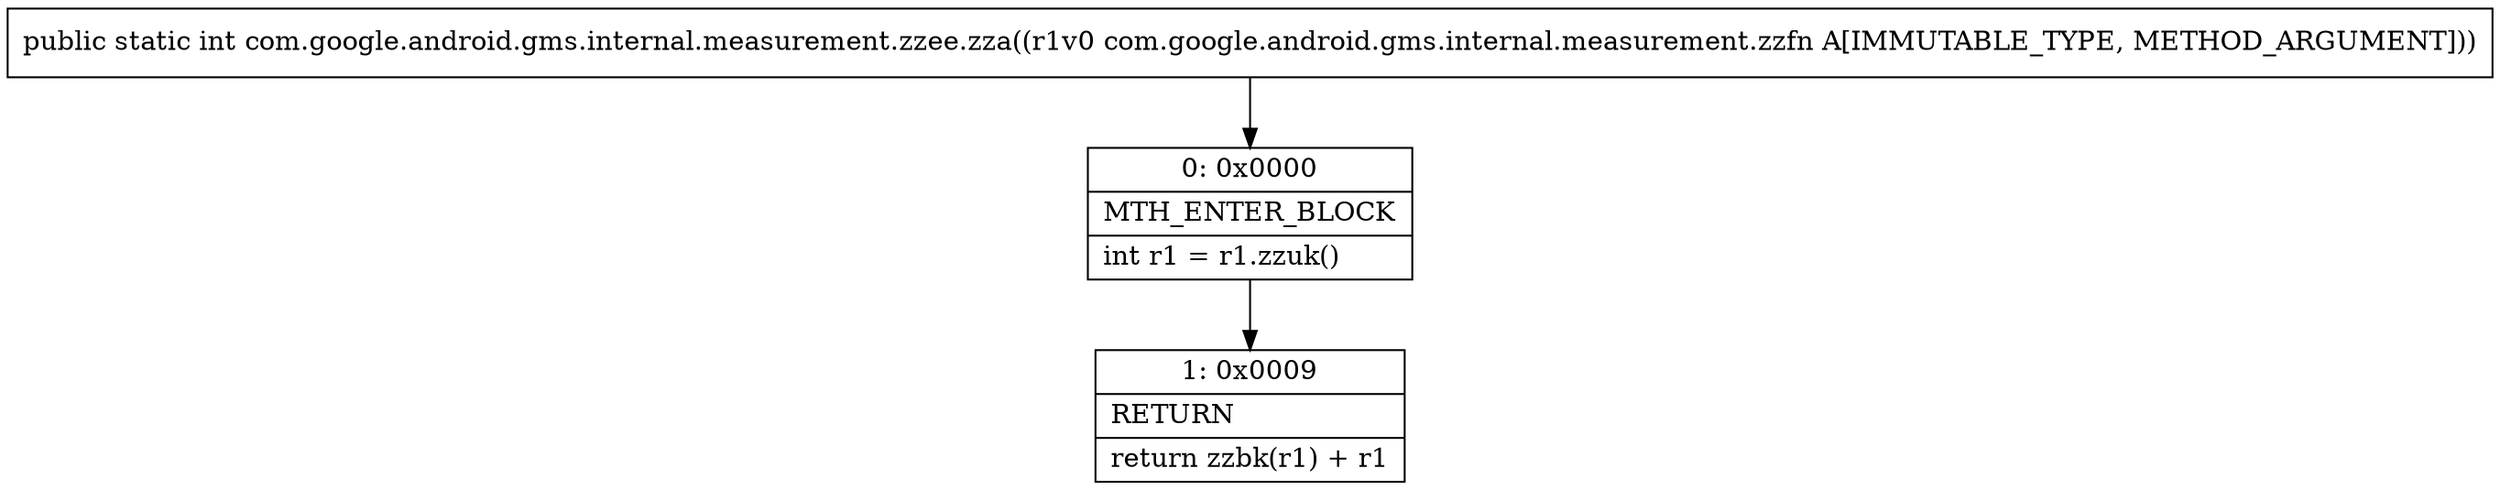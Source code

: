 digraph "CFG forcom.google.android.gms.internal.measurement.zzee.zza(Lcom\/google\/android\/gms\/internal\/measurement\/zzfn;)I" {
Node_0 [shape=record,label="{0\:\ 0x0000|MTH_ENTER_BLOCK\l|int r1 = r1.zzuk()\l}"];
Node_1 [shape=record,label="{1\:\ 0x0009|RETURN\l|return zzbk(r1) + r1\l}"];
MethodNode[shape=record,label="{public static int com.google.android.gms.internal.measurement.zzee.zza((r1v0 com.google.android.gms.internal.measurement.zzfn A[IMMUTABLE_TYPE, METHOD_ARGUMENT])) }"];
MethodNode -> Node_0;
Node_0 -> Node_1;
}

